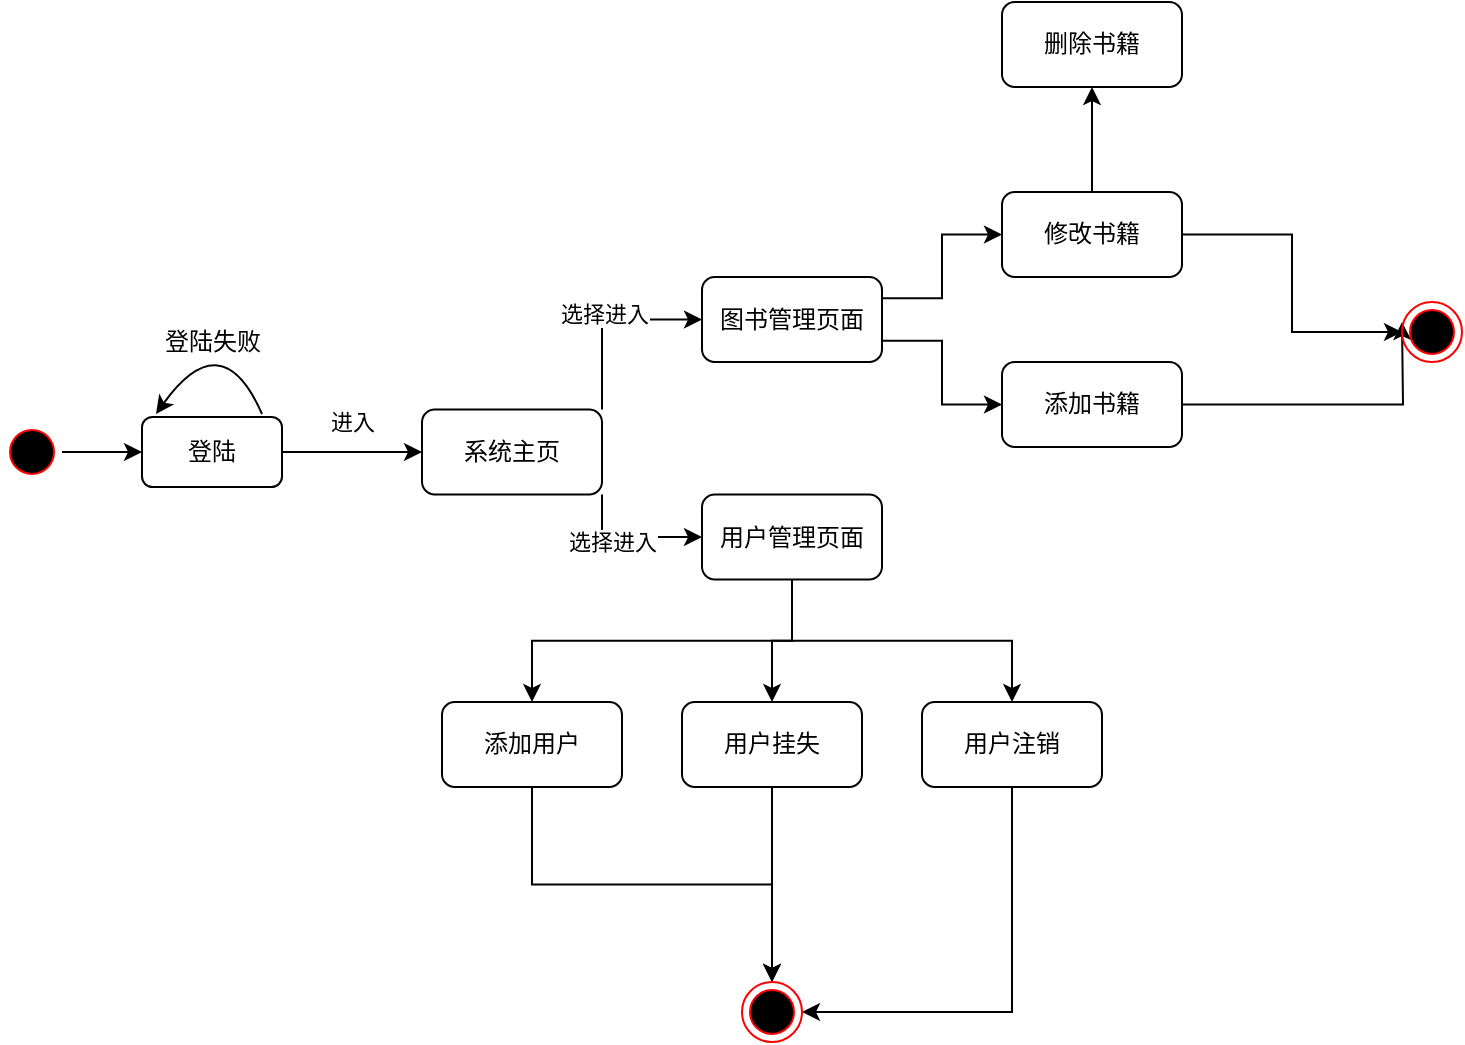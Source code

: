 <mxfile version="16.1.4" type="github">
  <diagram id="f7TjbeRh75dxrW8cv5mP" name="Page-1">
    <mxGraphModel dx="1018" dy="1754" grid="1" gridSize="10" guides="1" tooltips="1" connect="1" arrows="1" fold="1" page="1" pageScale="1" pageWidth="827" pageHeight="1169" math="0" shadow="0">
      <root>
        <mxCell id="0" />
        <mxCell id="1" parent="0" />
        <mxCell id="HNZ7wnlDcPWiLW9jHK7i-4" style="edgeStyle=orthogonalEdgeStyle;rounded=0;orthogonalLoop=1;jettySize=auto;html=1;exitX=1;exitY=0.5;exitDx=0;exitDy=0;entryX=0;entryY=0.5;entryDx=0;entryDy=0;" edge="1" parent="1" source="HNZ7wnlDcPWiLW9jHK7i-1" target="HNZ7wnlDcPWiLW9jHK7i-3">
          <mxGeometry relative="1" as="geometry" />
        </mxCell>
        <mxCell id="HNZ7wnlDcPWiLW9jHK7i-1" value="" style="ellipse;html=1;shape=startState;fillColor=#000000;strokeColor=#ff0000;" vertex="1" parent="1">
          <mxGeometry x="50" y="110" width="30" height="30" as="geometry" />
        </mxCell>
        <mxCell id="HNZ7wnlDcPWiLW9jHK7i-8" value="进入" style="edgeStyle=orthogonalEdgeStyle;rounded=0;orthogonalLoop=1;jettySize=auto;html=1;exitX=1;exitY=0.5;exitDx=0;exitDy=0;entryX=0;entryY=0.5;entryDx=0;entryDy=0;" edge="1" parent="1" source="HNZ7wnlDcPWiLW9jHK7i-3" target="HNZ7wnlDcPWiLW9jHK7i-7">
          <mxGeometry y="15" relative="1" as="geometry">
            <mxPoint as="offset" />
          </mxGeometry>
        </mxCell>
        <mxCell id="HNZ7wnlDcPWiLW9jHK7i-3" value="登陆" style="rounded=1;whiteSpace=wrap;html=1;" vertex="1" parent="1">
          <mxGeometry x="120" y="107.5" width="70" height="35" as="geometry" />
        </mxCell>
        <mxCell id="HNZ7wnlDcPWiLW9jHK7i-5" value="" style="curved=1;endArrow=classic;html=1;rounded=0;entryX=0.1;entryY=-0.043;entryDx=0;entryDy=0;entryPerimeter=0;" edge="1" parent="1" target="HNZ7wnlDcPWiLW9jHK7i-3">
          <mxGeometry width="50" height="50" relative="1" as="geometry">
            <mxPoint x="180" y="106" as="sourcePoint" />
            <mxPoint x="220" y="57.5" as="targetPoint" />
            <Array as="points">
              <mxPoint x="160" y="60" />
            </Array>
          </mxGeometry>
        </mxCell>
        <mxCell id="HNZ7wnlDcPWiLW9jHK7i-6" value="登陆失败" style="text;html=1;align=center;verticalAlign=middle;resizable=0;points=[];autosize=1;strokeColor=none;fillColor=none;" vertex="1" parent="1">
          <mxGeometry x="125" y="60" width="60" height="20" as="geometry" />
        </mxCell>
        <mxCell id="HNZ7wnlDcPWiLW9jHK7i-11" style="edgeStyle=orthogonalEdgeStyle;rounded=0;orthogonalLoop=1;jettySize=auto;html=1;exitX=1;exitY=0;exitDx=0;exitDy=0;entryX=0;entryY=0.5;entryDx=0;entryDy=0;" edge="1" parent="1" source="HNZ7wnlDcPWiLW9jHK7i-7" target="HNZ7wnlDcPWiLW9jHK7i-9">
          <mxGeometry relative="1" as="geometry" />
        </mxCell>
        <mxCell id="HNZ7wnlDcPWiLW9jHK7i-12" value="选择进入" style="edgeLabel;html=1;align=center;verticalAlign=middle;resizable=0;points=[];" vertex="1" connectable="0" parent="HNZ7wnlDcPWiLW9jHK7i-11">
          <mxGeometry x="-0.032" y="3" relative="1" as="geometry">
            <mxPoint as="offset" />
          </mxGeometry>
        </mxCell>
        <mxCell id="HNZ7wnlDcPWiLW9jHK7i-13" style="edgeStyle=orthogonalEdgeStyle;rounded=0;orthogonalLoop=1;jettySize=auto;html=1;exitX=1;exitY=1;exitDx=0;exitDy=0;" edge="1" parent="1" source="HNZ7wnlDcPWiLW9jHK7i-7" target="HNZ7wnlDcPWiLW9jHK7i-10">
          <mxGeometry relative="1" as="geometry" />
        </mxCell>
        <mxCell id="HNZ7wnlDcPWiLW9jHK7i-14" value="选择进入" style="edgeLabel;html=1;align=center;verticalAlign=middle;resizable=0;points=[];" vertex="1" connectable="0" parent="HNZ7wnlDcPWiLW9jHK7i-13">
          <mxGeometry x="-0.261" y="-2" relative="1" as="geometry">
            <mxPoint as="offset" />
          </mxGeometry>
        </mxCell>
        <mxCell id="HNZ7wnlDcPWiLW9jHK7i-7" value="系统主页" style="rounded=1;whiteSpace=wrap;html=1;" vertex="1" parent="1">
          <mxGeometry x="260" y="103.75" width="90" height="42.5" as="geometry" />
        </mxCell>
        <mxCell id="HNZ7wnlDcPWiLW9jHK7i-18" style="edgeStyle=orthogonalEdgeStyle;rounded=0;orthogonalLoop=1;jettySize=auto;html=1;exitX=1;exitY=0.25;exitDx=0;exitDy=0;" edge="1" parent="1" source="HNZ7wnlDcPWiLW9jHK7i-9" target="HNZ7wnlDcPWiLW9jHK7i-16">
          <mxGeometry relative="1" as="geometry" />
        </mxCell>
        <mxCell id="HNZ7wnlDcPWiLW9jHK7i-19" style="edgeStyle=orthogonalEdgeStyle;rounded=0;orthogonalLoop=1;jettySize=auto;html=1;exitX=1;exitY=0.75;exitDx=0;exitDy=0;" edge="1" parent="1" source="HNZ7wnlDcPWiLW9jHK7i-9" target="HNZ7wnlDcPWiLW9jHK7i-15">
          <mxGeometry relative="1" as="geometry" />
        </mxCell>
        <mxCell id="HNZ7wnlDcPWiLW9jHK7i-9" value="图书管理页面" style="rounded=1;whiteSpace=wrap;html=1;" vertex="1" parent="1">
          <mxGeometry x="400" y="37.5" width="90" height="42.5" as="geometry" />
        </mxCell>
        <mxCell id="HNZ7wnlDcPWiLW9jHK7i-27" style="edgeStyle=orthogonalEdgeStyle;rounded=0;orthogonalLoop=1;jettySize=auto;html=1;exitX=0.5;exitY=1;exitDx=0;exitDy=0;" edge="1" parent="1" source="HNZ7wnlDcPWiLW9jHK7i-10" target="HNZ7wnlDcPWiLW9jHK7i-24">
          <mxGeometry relative="1" as="geometry" />
        </mxCell>
        <mxCell id="HNZ7wnlDcPWiLW9jHK7i-28" style="edgeStyle=orthogonalEdgeStyle;rounded=0;orthogonalLoop=1;jettySize=auto;html=1;exitX=0.5;exitY=1;exitDx=0;exitDy=0;entryX=0.5;entryY=0;entryDx=0;entryDy=0;" edge="1" parent="1" source="HNZ7wnlDcPWiLW9jHK7i-10" target="HNZ7wnlDcPWiLW9jHK7i-25">
          <mxGeometry relative="1" as="geometry" />
        </mxCell>
        <mxCell id="HNZ7wnlDcPWiLW9jHK7i-29" style="edgeStyle=orthogonalEdgeStyle;rounded=0;orthogonalLoop=1;jettySize=auto;html=1;exitX=0.5;exitY=1;exitDx=0;exitDy=0;" edge="1" parent="1" source="HNZ7wnlDcPWiLW9jHK7i-10" target="HNZ7wnlDcPWiLW9jHK7i-26">
          <mxGeometry relative="1" as="geometry" />
        </mxCell>
        <mxCell id="HNZ7wnlDcPWiLW9jHK7i-10" value="用户管理页面" style="rounded=1;whiteSpace=wrap;html=1;" vertex="1" parent="1">
          <mxGeometry x="400" y="146.25" width="90" height="42.5" as="geometry" />
        </mxCell>
        <mxCell id="HNZ7wnlDcPWiLW9jHK7i-23" style="edgeStyle=orthogonalEdgeStyle;rounded=0;orthogonalLoop=1;jettySize=auto;html=1;exitX=1;exitY=0.5;exitDx=0;exitDy=0;" edge="1" parent="1" source="HNZ7wnlDcPWiLW9jHK7i-15">
          <mxGeometry relative="1" as="geometry">
            <mxPoint x="750" y="60" as="targetPoint" />
          </mxGeometry>
        </mxCell>
        <mxCell id="HNZ7wnlDcPWiLW9jHK7i-15" value="添加书籍" style="rounded=1;whiteSpace=wrap;html=1;" vertex="1" parent="1">
          <mxGeometry x="550" y="80" width="90" height="42.5" as="geometry" />
        </mxCell>
        <mxCell id="HNZ7wnlDcPWiLW9jHK7i-20" style="edgeStyle=orthogonalEdgeStyle;rounded=0;orthogonalLoop=1;jettySize=auto;html=1;exitX=0.5;exitY=0;exitDx=0;exitDy=0;entryX=0.5;entryY=1;entryDx=0;entryDy=0;" edge="1" parent="1" source="HNZ7wnlDcPWiLW9jHK7i-16" target="HNZ7wnlDcPWiLW9jHK7i-17">
          <mxGeometry relative="1" as="geometry" />
        </mxCell>
        <mxCell id="HNZ7wnlDcPWiLW9jHK7i-22" style="edgeStyle=orthogonalEdgeStyle;rounded=0;orthogonalLoop=1;jettySize=auto;html=1;exitX=1;exitY=0.5;exitDx=0;exitDy=0;entryX=0;entryY=0.5;entryDx=0;entryDy=0;" edge="1" parent="1" source="HNZ7wnlDcPWiLW9jHK7i-16" target="HNZ7wnlDcPWiLW9jHK7i-21">
          <mxGeometry relative="1" as="geometry" />
        </mxCell>
        <mxCell id="HNZ7wnlDcPWiLW9jHK7i-16" value="修改书籍" style="rounded=1;whiteSpace=wrap;html=1;" vertex="1" parent="1">
          <mxGeometry x="550" y="-5" width="90" height="42.5" as="geometry" />
        </mxCell>
        <mxCell id="HNZ7wnlDcPWiLW9jHK7i-17" value="删除书籍" style="rounded=1;whiteSpace=wrap;html=1;" vertex="1" parent="1">
          <mxGeometry x="550" y="-100" width="90" height="42.5" as="geometry" />
        </mxCell>
        <mxCell id="HNZ7wnlDcPWiLW9jHK7i-21" value="" style="ellipse;html=1;shape=endState;fillColor=#000000;strokeColor=#ff0000;" vertex="1" parent="1">
          <mxGeometry x="750" y="50" width="30" height="30" as="geometry" />
        </mxCell>
        <mxCell id="HNZ7wnlDcPWiLW9jHK7i-31" style="edgeStyle=orthogonalEdgeStyle;rounded=0;orthogonalLoop=1;jettySize=auto;html=1;exitX=0.5;exitY=1;exitDx=0;exitDy=0;entryX=0.5;entryY=0;entryDx=0;entryDy=0;" edge="1" parent="1" source="HNZ7wnlDcPWiLW9jHK7i-24" target="HNZ7wnlDcPWiLW9jHK7i-30">
          <mxGeometry relative="1" as="geometry" />
        </mxCell>
        <mxCell id="HNZ7wnlDcPWiLW9jHK7i-24" value="添加用户" style="rounded=1;whiteSpace=wrap;html=1;" vertex="1" parent="1">
          <mxGeometry x="270" y="250" width="90" height="42.5" as="geometry" />
        </mxCell>
        <mxCell id="HNZ7wnlDcPWiLW9jHK7i-32" style="edgeStyle=orthogonalEdgeStyle;rounded=0;orthogonalLoop=1;jettySize=auto;html=1;exitX=0.5;exitY=1;exitDx=0;exitDy=0;" edge="1" parent="1" source="HNZ7wnlDcPWiLW9jHK7i-25">
          <mxGeometry relative="1" as="geometry">
            <mxPoint x="435" y="390" as="targetPoint" />
          </mxGeometry>
        </mxCell>
        <mxCell id="HNZ7wnlDcPWiLW9jHK7i-25" value="用户挂失" style="rounded=1;whiteSpace=wrap;html=1;" vertex="1" parent="1">
          <mxGeometry x="390" y="250" width="90" height="42.5" as="geometry" />
        </mxCell>
        <mxCell id="HNZ7wnlDcPWiLW9jHK7i-33" style="edgeStyle=orthogonalEdgeStyle;rounded=0;orthogonalLoop=1;jettySize=auto;html=1;exitX=0.5;exitY=1;exitDx=0;exitDy=0;entryX=1;entryY=0.5;entryDx=0;entryDy=0;" edge="1" parent="1" source="HNZ7wnlDcPWiLW9jHK7i-26" target="HNZ7wnlDcPWiLW9jHK7i-30">
          <mxGeometry relative="1" as="geometry" />
        </mxCell>
        <mxCell id="HNZ7wnlDcPWiLW9jHK7i-26" value="用户注销" style="rounded=1;whiteSpace=wrap;html=1;" vertex="1" parent="1">
          <mxGeometry x="510" y="250" width="90" height="42.5" as="geometry" />
        </mxCell>
        <mxCell id="HNZ7wnlDcPWiLW9jHK7i-30" value="" style="ellipse;html=1;shape=endState;fillColor=#000000;strokeColor=#ff0000;" vertex="1" parent="1">
          <mxGeometry x="420" y="390" width="30" height="30" as="geometry" />
        </mxCell>
      </root>
    </mxGraphModel>
  </diagram>
</mxfile>
